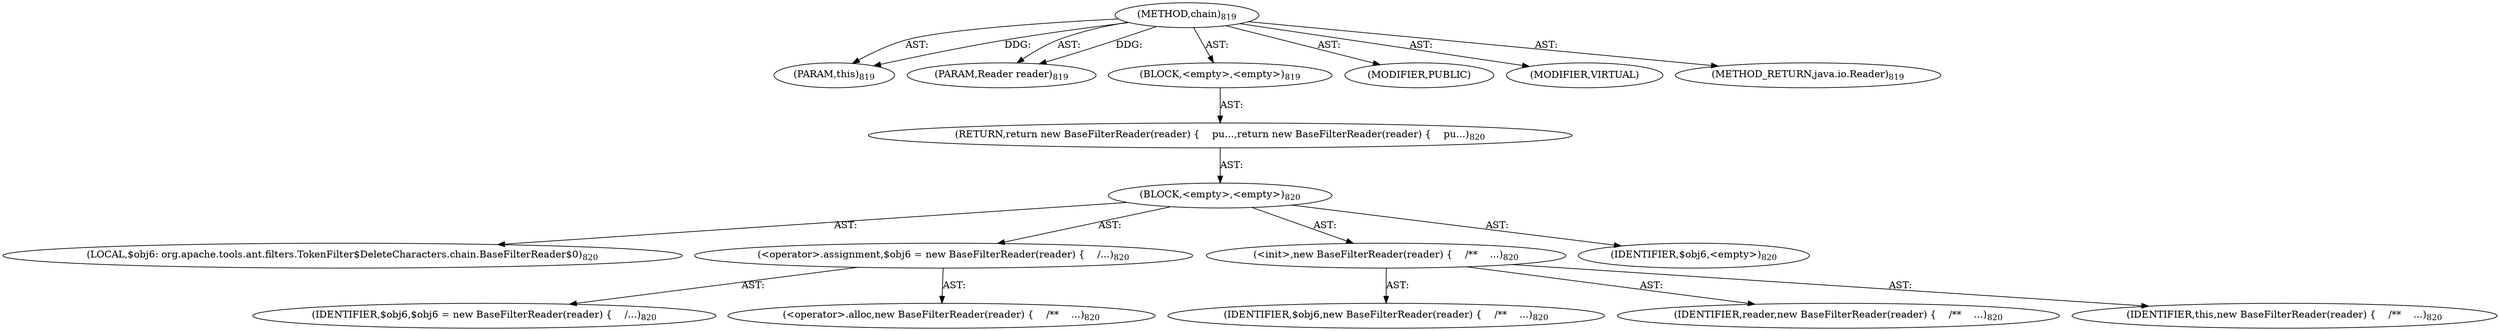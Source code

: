 digraph "chain" {  
"111669149753" [label = <(METHOD,chain)<SUB>819</SUB>> ]
"115964117024" [label = <(PARAM,this)<SUB>819</SUB>> ]
"115964117023" [label = <(PARAM,Reader reader)<SUB>819</SUB>> ]
"25769803888" [label = <(BLOCK,&lt;empty&gt;,&lt;empty&gt;)<SUB>819</SUB>> ]
"146028888092" [label = <(RETURN,return new BaseFilterReader(reader) {

    pu...,return new BaseFilterReader(reader) {

    pu...)<SUB>820</SUB>> ]
"25769803889" [label = <(BLOCK,&lt;empty&gt;,&lt;empty&gt;)<SUB>820</SUB>> ]
"94489280536" [label = <(LOCAL,$obj6: org.apache.tools.ant.filters.TokenFilter$DeleteCharacters.chain.BaseFilterReader$0)<SUB>820</SUB>> ]
"30064771500" [label = <(&lt;operator&gt;.assignment,$obj6 = new BaseFilterReader(reader) {

    /...)<SUB>820</SUB>> ]
"68719477069" [label = <(IDENTIFIER,$obj6,$obj6 = new BaseFilterReader(reader) {

    /...)<SUB>820</SUB>> ]
"30064771501" [label = <(&lt;operator&gt;.alloc,new BaseFilterReader(reader) {

    /**
    ...)<SUB>820</SUB>> ]
"30064771072" [label = <(&lt;init&gt;,new BaseFilterReader(reader) {

    /**
    ...)<SUB>820</SUB>> ]
"68719476771" [label = <(IDENTIFIER,$obj6,new BaseFilterReader(reader) {

    /**
    ...)<SUB>820</SUB>> ]
"68719476772" [label = <(IDENTIFIER,reader,new BaseFilterReader(reader) {

    /**
    ...)<SUB>820</SUB>> ]
"68719476773" [label = <(IDENTIFIER,this,new BaseFilterReader(reader) {

    /**
    ...)<SUB>820</SUB>> ]
"68719477070" [label = <(IDENTIFIER,$obj6,&lt;empty&gt;)<SUB>820</SUB>> ]
"133143986335" [label = <(MODIFIER,PUBLIC)> ]
"133143986336" [label = <(MODIFIER,VIRTUAL)> ]
"128849018937" [label = <(METHOD_RETURN,java.io.Reader)<SUB>819</SUB>> ]
  "111669149753" -> "115964117024"  [ label = "AST: "] 
  "111669149753" -> "115964117023"  [ label = "AST: "] 
  "111669149753" -> "25769803888"  [ label = "AST: "] 
  "111669149753" -> "133143986335"  [ label = "AST: "] 
  "111669149753" -> "133143986336"  [ label = "AST: "] 
  "111669149753" -> "128849018937"  [ label = "AST: "] 
  "25769803888" -> "146028888092"  [ label = "AST: "] 
  "146028888092" -> "25769803889"  [ label = "AST: "] 
  "25769803889" -> "94489280536"  [ label = "AST: "] 
  "25769803889" -> "30064771500"  [ label = "AST: "] 
  "25769803889" -> "30064771072"  [ label = "AST: "] 
  "25769803889" -> "68719477070"  [ label = "AST: "] 
  "30064771500" -> "68719477069"  [ label = "AST: "] 
  "30064771500" -> "30064771501"  [ label = "AST: "] 
  "30064771072" -> "68719476771"  [ label = "AST: "] 
  "30064771072" -> "68719476772"  [ label = "AST: "] 
  "30064771072" -> "68719476773"  [ label = "AST: "] 
  "111669149753" -> "115964117024"  [ label = "DDG: "] 
  "111669149753" -> "115964117023"  [ label = "DDG: "] 
}
